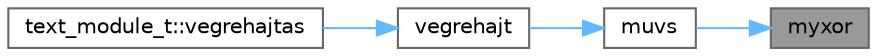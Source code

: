 digraph "myxor"
{
 // LATEX_PDF_SIZE
  bgcolor="transparent";
  edge [fontname=Helvetica,fontsize=10,labelfontname=Helvetica,labelfontsize=10];
  node [fontname=Helvetica,fontsize=10,shape=box,height=0.2,width=0.4];
  rankdir="RL";
  Node1 [id="Node000001",label="myxor",height=0.2,width=0.4,color="gray40", fillcolor="grey60", style="filled", fontcolor="black",tooltip=" "];
  Node1 -> Node2 [id="edge7_Node000001_Node000002",dir="back",color="steelblue1",style="solid",tooltip=" "];
  Node2 [id="Node000002",label="muvs",height=0.2,width=0.4,color="grey40", fillcolor="white", style="filled",URL="$text__module_8cpp.html#a0409fbc3d883fb339196f392b177dab7",tooltip=" "];
  Node2 -> Node3 [id="edge8_Node000002_Node000003",dir="back",color="steelblue1",style="solid",tooltip=" "];
  Node3 [id="Node000003",label="vegrehajt",height=0.2,width=0.4,color="grey40", fillcolor="white", style="filled",URL="$text__module_8cpp.html#a5e761d3e1f203f5db1ab8e87710494bf",tooltip=" "];
  Node3 -> Node4 [id="edge9_Node000003_Node000004",dir="back",color="steelblue1",style="solid",tooltip=" "];
  Node4 [id="Node000004",label="text_module_t::vegrehajtas",height=0.2,width=0.4,color="grey40", fillcolor="white", style="filled",URL="$classtext__module__t.html#a85cea3d8a0adb3b18631c8f1a9f249ff",tooltip=" "];
}
